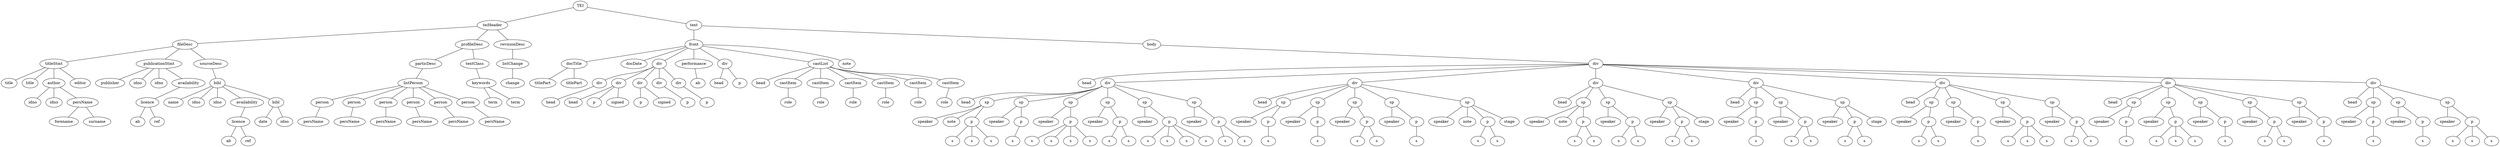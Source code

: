 graph Tree {
	"t0" [label = "TEI"];
	"t1" [label = "teiHeader"];
	"t2" [label = "fileDesc"];
	"t3" [label = "titleStmt"];
	"t4" [label = "title"];
	"t5" [label = "title"];
	"t6" [label = "author"];
	"t7" [label = "idno"];
	"t8" [label = "idno"];
	"t9" [label = "persName"];
	"t10" [label = "forename"];
	"t11" [label = "surname"];
	"t12" [label = "editor"];
	"t13" [label = "publicationStmt"];
	"t14" [label = "publisher"];
	"t15" [label = "idno"];
	"t16" [label = "idno"];
	"t17" [label = "availability"];
	"t18" [label = "licence"];
	"t19" [label = "ab"];
	"t20" [label = "ref"];
	"t21" [label = "sourceDesc"];
	"t22" [label = "bibl"];
	"t23" [label = "name"];
	"t24" [label = "idno"];
	"t25" [label = "idno"];
	"t26" [label = "availability"];
	"t27" [label = "licence"];
	"t28" [label = "ab"];
	"t29" [label = "ref"];
	"t30" [label = "bibl"];
	"t31" [label = "date"];
	"t32" [label = "idno"];
	"t33" [label = "profileDesc"];
	"t34" [label = "particDesc"];
	"t35" [label = "listPerson"];
	"t36" [label = "person"];
	"t37" [label = "persName"];
	"t38" [label = "person"];
	"t39" [label = "persName"];
	"t40" [label = "person"];
	"t41" [label = "persName"];
	"t42" [label = "person"];
	"t43" [label = "persName"];
	"t44" [label = "person"];
	"t45" [label = "persName"];
	"t46" [label = "person"];
	"t47" [label = "persName"];
	"t48" [label = "textClass"];
	"t49" [label = "keywords"];
	"t50" [label = "term"];
	"t51" [label = "term"];
	"t52" [label = "revisionDesc"];
	"t53" [label = "listChange"];
	"t54" [label = "change"];
	"t55" [label = "text"];
	"t56" [label = "front"];
	"t57" [label = "docTitle"];
	"t58" [label = "titlePart"];
	"t59" [label = "titlePart"];
	"t60" [label = "docDate"];
	"t61" [label = "div"];
	"t62" [label = "div"];
	"t63" [label = "head"];
	"t64" [label = "div"];
	"t65" [label = "head"];
	"t66" [label = "p"];
	"t67" [label = "signed"];
	"t68" [label = "div"];
	"t69" [label = "p"];
	"t70" [label = "signed"];
	"t71" [label = "div"];
	"t72" [label = "p"];
	"t73" [label = "div"];
	"t74" [label = "p"];
	"t75" [label = "performance"];
	"t76" [label = "ab"];
	"t77" [label = "div"];
	"t78" [label = "head"];
	"t79" [label = "p"];
	"t80" [label = "castList"];
	"t81" [label = "head"];
	"t82" [label = "castItem"];
	"t83" [label = "role"];
	"t84" [label = "castItem"];
	"t85" [label = "role"];
	"t86" [label = "castItem"];
	"t87" [label = "role"];
	"t88" [label = "castItem"];
	"t89" [label = "role"];
	"t90" [label = "castItem"];
	"t91" [label = "role"];
	"t92" [label = "castItem"];
	"t93" [label = "role"];
	"t94" [label = "note"];
	"t95" [label = "body"];
	"t96" [label = "div"];
	"t97" [label = "head"];
	"t98" [label = "div"];
	"t99" [label = "head"];
	"t100" [label = "sp"];
	"t101" [label = "speaker"];
	"t102" [label = "note"];
	"t103" [label = "p"];
	"t104" [label = "s"];
	"t105" [label = "s"];
	"t106" [label = "s"];
	"t107" [label = "sp"];
	"t108" [label = "speaker"];
	"t109" [label = "p"];
	"t110" [label = "s"];
	"t111" [label = "sp"];
	"t112" [label = "speaker"];
	"t113" [label = "p"];
	"t114" [label = "s"];
	"t115" [label = "s"];
	"t116" [label = "s"];
	"t117" [label = "s"];
	"t118" [label = "sp"];
	"t119" [label = "speaker"];
	"t120" [label = "p"];
	"t121" [label = "s"];
	"t122" [label = "s"];
	"t123" [label = "sp"];
	"t124" [label = "speaker"];
	"t125" [label = "p"];
	"t126" [label = "s"];
	"t127" [label = "s"];
	"t128" [label = "s"];
	"t129" [label = "s"];
	"t130" [label = "sp"];
	"t131" [label = "speaker"];
	"t132" [label = "p"];
	"t133" [label = "s"];
	"t134" [label = "s"];
	"t135" [label = "div"];
	"t136" [label = "head"];
	"t137" [label = "sp"];
	"t138" [label = "speaker"];
	"t139" [label = "p"];
	"t140" [label = "s"];
	"t141" [label = "sp"];
	"t142" [label = "speaker"];
	"t143" [label = "p"];
	"t144" [label = "s"];
	"t145" [label = "sp"];
	"t146" [label = "speaker"];
	"t147" [label = "p"];
	"t148" [label = "s"];
	"t149" [label = "s"];
	"t150" [label = "sp"];
	"t151" [label = "speaker"];
	"t152" [label = "p"];
	"t153" [label = "s"];
	"t154" [label = "sp"];
	"t155" [label = "speaker"];
	"t156" [label = "note"];
	"t157" [label = "p"];
	"t158" [label = "s"];
	"t159" [label = "s"];
	"t160" [label = "stage"];
	"t161" [label = "div"];
	"t162" [label = "head"];
	"t163" [label = "sp"];
	"t164" [label = "speaker"];
	"t165" [label = "note"];
	"t166" [label = "p"];
	"t167" [label = "s"];
	"t168" [label = "s"];
	"t169" [label = "sp"];
	"t170" [label = "speaker"];
	"t171" [label = "p"];
	"t172" [label = "s"];
	"t173" [label = "s"];
	"t174" [label = "sp"];
	"t175" [label = "speaker"];
	"t176" [label = "p"];
	"t177" [label = "s"];
	"t178" [label = "s"];
	"t179" [label = "stage"];
	"t180" [label = "div"];
	"t181" [label = "head"];
	"t182" [label = "sp"];
	"t183" [label = "speaker"];
	"t184" [label = "p"];
	"t185" [label = "s"];
	"t186" [label = "sp"];
	"t187" [label = "speaker"];
	"t188" [label = "p"];
	"t189" [label = "s"];
	"t190" [label = "s"];
	"t191" [label = "sp"];
	"t192" [label = "speaker"];
	"t193" [label = "p"];
	"t194" [label = "s"];
	"t195" [label = "s"];
	"t196" [label = "stage"];
	"t197" [label = "div"];
	"t198" [label = "head"];
	"t199" [label = "sp"];
	"t200" [label = "speaker"];
	"t201" [label = "p"];
	"t202" [label = "s"];
	"t203" [label = "s"];
	"t204" [label = "sp"];
	"t205" [label = "speaker"];
	"t206" [label = "p"];
	"t207" [label = "s"];
	"t208" [label = "sp"];
	"t209" [label = "speaker"];
	"t210" [label = "p"];
	"t211" [label = "s"];
	"t212" [label = "s"];
	"t213" [label = "s"];
	"t214" [label = "sp"];
	"t215" [label = "speaker"];
	"t216" [label = "p"];
	"t217" [label = "s"];
	"t218" [label = "s"];
	"t219" [label = "div"];
	"t220" [label = "head"];
	"t221" [label = "sp"];
	"t222" [label = "speaker"];
	"t223" [label = "p"];
	"t224" [label = "s"];
	"t225" [label = "sp"];
	"t226" [label = "speaker"];
	"t227" [label = "p"];
	"t228" [label = "s"];
	"t229" [label = "s"];
	"t230" [label = "s"];
	"t231" [label = "sp"];
	"t232" [label = "speaker"];
	"t233" [label = "p"];
	"t234" [label = "s"];
	"t235" [label = "sp"];
	"t236" [label = "speaker"];
	"t237" [label = "p"];
	"t238" [label = "s"];
	"t239" [label = "s"];
	"t240" [label = "sp"];
	"t241" [label = "speaker"];
	"t242" [label = "p"];
	"t243" [label = "s"];
	"t244" [label = "div"];
	"t245" [label = "head"];
	"t246" [label = "sp"];
	"t247" [label = "speaker"];
	"t248" [label = "p"];
	"t249" [label = "s"];
	"t250" [label = "sp"];
	"t251" [label = "speaker"];
	"t252" [label = "p"];
	"t253" [label = "s"];
	"t254" [label = "sp"];
	"t255" [label = "speaker"];
	"t256" [label = "p"];
	"t257" [label = "s"];
	"t258" [label = "s"];
	"t259" [label = "s"];
	"t0" -- "t1";
	"t1" -- "t2";
	"t2" -- "t3";
	"t3" -- "t4";
	"t3" -- "t5";
	"t3" -- "t6";
	"t6" -- "t7";
	"t6" -- "t8";
	"t6" -- "t9";
	"t9" -- "t10";
	"t9" -- "t11";
	"t3" -- "t12";
	"t2" -- "t13";
	"t13" -- "t14";
	"t13" -- "t15";
	"t13" -- "t16";
	"t13" -- "t17";
	"t17" -- "t18";
	"t18" -- "t19";
	"t18" -- "t20";
	"t2" -- "t21";
	"t21" -- "t22";
	"t22" -- "t23";
	"t22" -- "t24";
	"t22" -- "t25";
	"t22" -- "t26";
	"t26" -- "t27";
	"t27" -- "t28";
	"t27" -- "t29";
	"t22" -- "t30";
	"t30" -- "t31";
	"t30" -- "t32";
	"t1" -- "t33";
	"t33" -- "t34";
	"t34" -- "t35";
	"t35" -- "t36";
	"t36" -- "t37";
	"t35" -- "t38";
	"t38" -- "t39";
	"t35" -- "t40";
	"t40" -- "t41";
	"t35" -- "t42";
	"t42" -- "t43";
	"t35" -- "t44";
	"t44" -- "t45";
	"t35" -- "t46";
	"t46" -- "t47";
	"t33" -- "t48";
	"t48" -- "t49";
	"t49" -- "t50";
	"t49" -- "t51";
	"t1" -- "t52";
	"t52" -- "t53";
	"t53" -- "t54";
	"t0" -- "t55";
	"t55" -- "t56";
	"t56" -- "t57";
	"t57" -- "t58";
	"t57" -- "t59";
	"t56" -- "t60";
	"t56" -- "t61";
	"t61" -- "t62";
	"t62" -- "t63";
	"t61" -- "t64";
	"t64" -- "t65";
	"t64" -- "t66";
	"t64" -- "t67";
	"t61" -- "t68";
	"t68" -- "t69";
	"t68" -- "t70";
	"t61" -- "t71";
	"t71" -- "t72";
	"t61" -- "t73";
	"t73" -- "t74";
	"t56" -- "t75";
	"t75" -- "t76";
	"t56" -- "t77";
	"t77" -- "t78";
	"t77" -- "t79";
	"t56" -- "t80";
	"t80" -- "t81";
	"t80" -- "t82";
	"t82" -- "t83";
	"t80" -- "t84";
	"t84" -- "t85";
	"t80" -- "t86";
	"t86" -- "t87";
	"t80" -- "t88";
	"t88" -- "t89";
	"t80" -- "t90";
	"t90" -- "t91";
	"t80" -- "t92";
	"t92" -- "t93";
	"t56" -- "t94";
	"t55" -- "t95";
	"t95" -- "t96";
	"t96" -- "t97";
	"t96" -- "t98";
	"t98" -- "t99";
	"t98" -- "t100";
	"t100" -- "t101";
	"t100" -- "t102";
	"t100" -- "t103";
	"t103" -- "t104";
	"t103" -- "t105";
	"t103" -- "t106";
	"t98" -- "t107";
	"t107" -- "t108";
	"t107" -- "t109";
	"t109" -- "t110";
	"t98" -- "t111";
	"t111" -- "t112";
	"t111" -- "t113";
	"t113" -- "t114";
	"t113" -- "t115";
	"t113" -- "t116";
	"t113" -- "t117";
	"t98" -- "t118";
	"t118" -- "t119";
	"t118" -- "t120";
	"t120" -- "t121";
	"t120" -- "t122";
	"t98" -- "t123";
	"t123" -- "t124";
	"t123" -- "t125";
	"t125" -- "t126";
	"t125" -- "t127";
	"t125" -- "t128";
	"t125" -- "t129";
	"t98" -- "t130";
	"t130" -- "t131";
	"t130" -- "t132";
	"t132" -- "t133";
	"t132" -- "t134";
	"t96" -- "t135";
	"t135" -- "t136";
	"t135" -- "t137";
	"t137" -- "t138";
	"t137" -- "t139";
	"t139" -- "t140";
	"t135" -- "t141";
	"t141" -- "t142";
	"t141" -- "t143";
	"t143" -- "t144";
	"t135" -- "t145";
	"t145" -- "t146";
	"t145" -- "t147";
	"t147" -- "t148";
	"t147" -- "t149";
	"t135" -- "t150";
	"t150" -- "t151";
	"t150" -- "t152";
	"t152" -- "t153";
	"t135" -- "t154";
	"t154" -- "t155";
	"t154" -- "t156";
	"t154" -- "t157";
	"t157" -- "t158";
	"t157" -- "t159";
	"t154" -- "t160";
	"t96" -- "t161";
	"t161" -- "t162";
	"t161" -- "t163";
	"t163" -- "t164";
	"t163" -- "t165";
	"t163" -- "t166";
	"t166" -- "t167";
	"t166" -- "t168";
	"t161" -- "t169";
	"t169" -- "t170";
	"t169" -- "t171";
	"t171" -- "t172";
	"t171" -- "t173";
	"t161" -- "t174";
	"t174" -- "t175";
	"t174" -- "t176";
	"t176" -- "t177";
	"t176" -- "t178";
	"t174" -- "t179";
	"t96" -- "t180";
	"t180" -- "t181";
	"t180" -- "t182";
	"t182" -- "t183";
	"t182" -- "t184";
	"t184" -- "t185";
	"t180" -- "t186";
	"t186" -- "t187";
	"t186" -- "t188";
	"t188" -- "t189";
	"t188" -- "t190";
	"t180" -- "t191";
	"t191" -- "t192";
	"t191" -- "t193";
	"t193" -- "t194";
	"t193" -- "t195";
	"t191" -- "t196";
	"t96" -- "t197";
	"t197" -- "t198";
	"t197" -- "t199";
	"t199" -- "t200";
	"t199" -- "t201";
	"t201" -- "t202";
	"t201" -- "t203";
	"t197" -- "t204";
	"t204" -- "t205";
	"t204" -- "t206";
	"t206" -- "t207";
	"t197" -- "t208";
	"t208" -- "t209";
	"t208" -- "t210";
	"t210" -- "t211";
	"t210" -- "t212";
	"t210" -- "t213";
	"t197" -- "t214";
	"t214" -- "t215";
	"t214" -- "t216";
	"t216" -- "t217";
	"t216" -- "t218";
	"t96" -- "t219";
	"t219" -- "t220";
	"t219" -- "t221";
	"t221" -- "t222";
	"t221" -- "t223";
	"t223" -- "t224";
	"t219" -- "t225";
	"t225" -- "t226";
	"t225" -- "t227";
	"t227" -- "t228";
	"t227" -- "t229";
	"t227" -- "t230";
	"t219" -- "t231";
	"t231" -- "t232";
	"t231" -- "t233";
	"t233" -- "t234";
	"t219" -- "t235";
	"t235" -- "t236";
	"t235" -- "t237";
	"t237" -- "t238";
	"t237" -- "t239";
	"t219" -- "t240";
	"t240" -- "t241";
	"t240" -- "t242";
	"t242" -- "t243";
	"t96" -- "t244";
	"t244" -- "t245";
	"t244" -- "t246";
	"t246" -- "t247";
	"t246" -- "t248";
	"t248" -- "t249";
	"t244" -- "t250";
	"t250" -- "t251";
	"t250" -- "t252";
	"t252" -- "t253";
	"t244" -- "t254";
	"t254" -- "t255";
	"t254" -- "t256";
	"t256" -- "t257";
	"t256" -- "t258";
	"t256" -- "t259";
}
